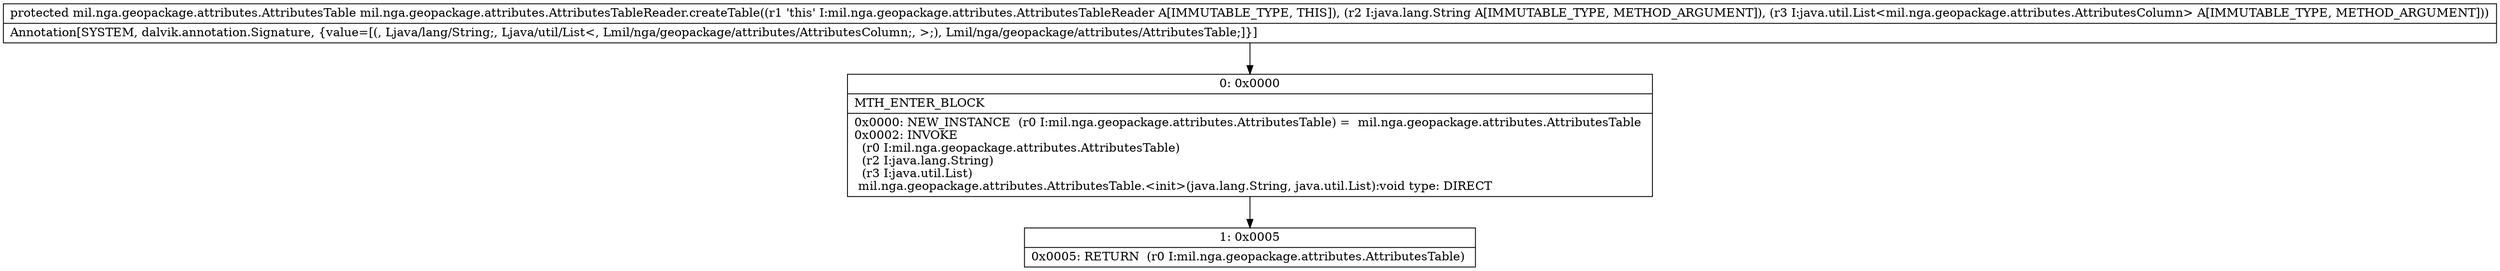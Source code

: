 digraph "CFG formil.nga.geopackage.attributes.AttributesTableReader.createTable(Ljava\/lang\/String;Ljava\/util\/List;)Lmil\/nga\/geopackage\/attributes\/AttributesTable;" {
Node_0 [shape=record,label="{0\:\ 0x0000|MTH_ENTER_BLOCK\l|0x0000: NEW_INSTANCE  (r0 I:mil.nga.geopackage.attributes.AttributesTable) =  mil.nga.geopackage.attributes.AttributesTable \l0x0002: INVOKE  \l  (r0 I:mil.nga.geopackage.attributes.AttributesTable)\l  (r2 I:java.lang.String)\l  (r3 I:java.util.List)\l mil.nga.geopackage.attributes.AttributesTable.\<init\>(java.lang.String, java.util.List):void type: DIRECT \l}"];
Node_1 [shape=record,label="{1\:\ 0x0005|0x0005: RETURN  (r0 I:mil.nga.geopackage.attributes.AttributesTable) \l}"];
MethodNode[shape=record,label="{protected mil.nga.geopackage.attributes.AttributesTable mil.nga.geopackage.attributes.AttributesTableReader.createTable((r1 'this' I:mil.nga.geopackage.attributes.AttributesTableReader A[IMMUTABLE_TYPE, THIS]), (r2 I:java.lang.String A[IMMUTABLE_TYPE, METHOD_ARGUMENT]), (r3 I:java.util.List\<mil.nga.geopackage.attributes.AttributesColumn\> A[IMMUTABLE_TYPE, METHOD_ARGUMENT]))  | Annotation[SYSTEM, dalvik.annotation.Signature, \{value=[(, Ljava\/lang\/String;, Ljava\/util\/List\<, Lmil\/nga\/geopackage\/attributes\/AttributesColumn;, \>;), Lmil\/nga\/geopackage\/attributes\/AttributesTable;]\}]\l}"];
MethodNode -> Node_0;
Node_0 -> Node_1;
}

